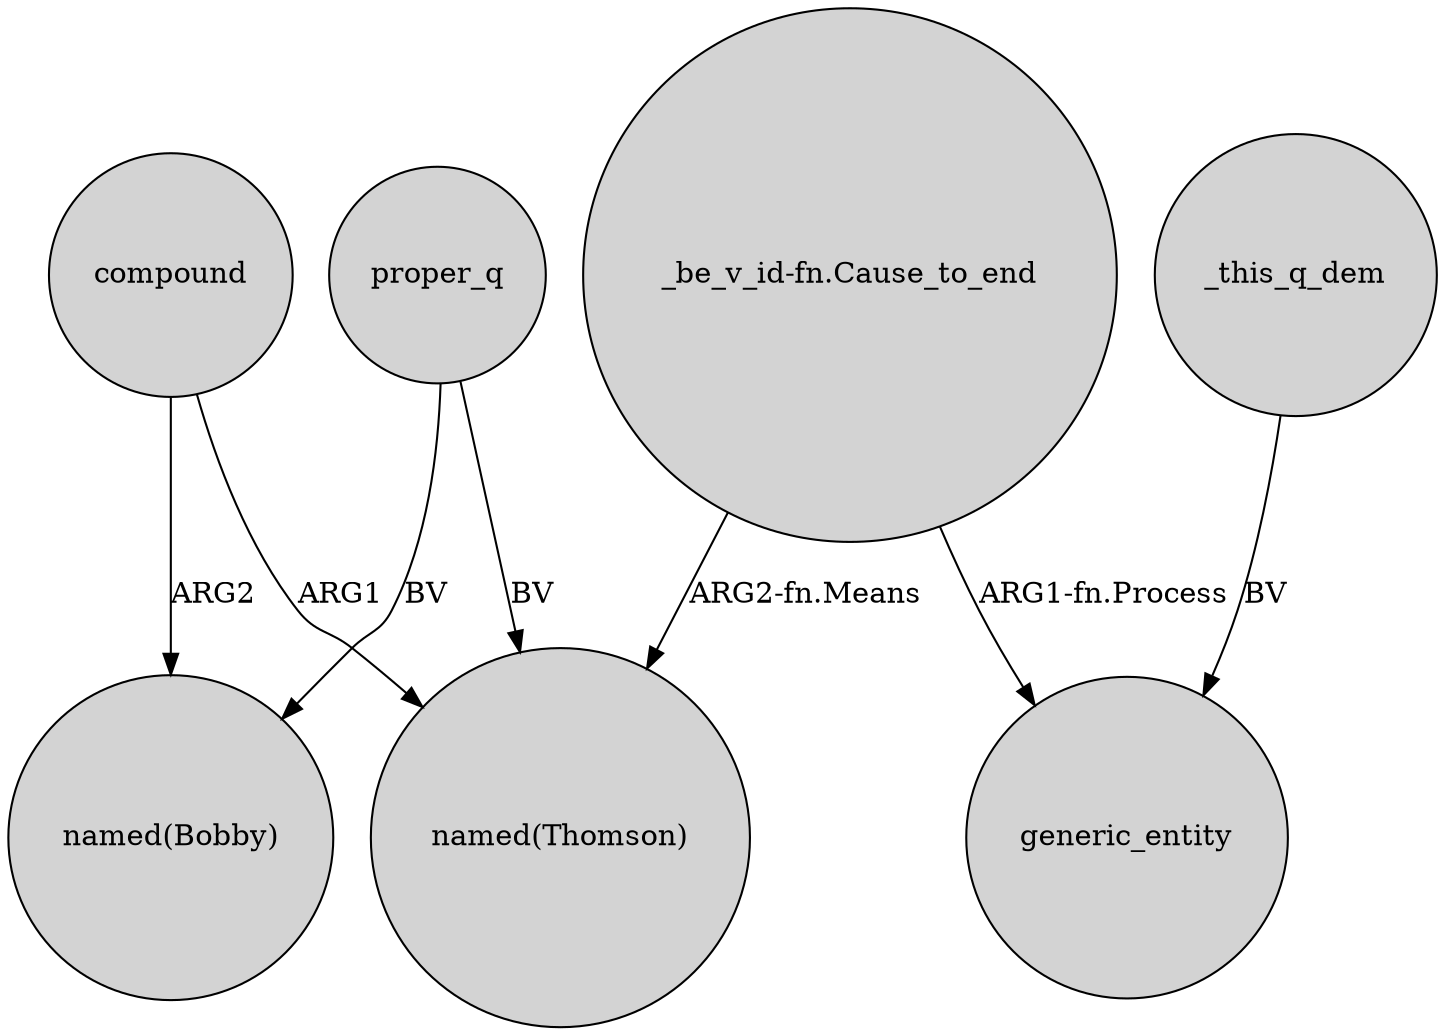 digraph {
	node [shape=circle style=filled]
	proper_q -> "named(Bobby)" [label=BV]
	"_be_v_id-fn.Cause_to_end" -> generic_entity [label="ARG1-fn.Process"]
	compound -> "named(Bobby)" [label=ARG2]
	"_be_v_id-fn.Cause_to_end" -> "named(Thomson)" [label="ARG2-fn.Means"]
	compound -> "named(Thomson)" [label=ARG1]
	proper_q -> "named(Thomson)" [label=BV]
	_this_q_dem -> generic_entity [label=BV]
}
